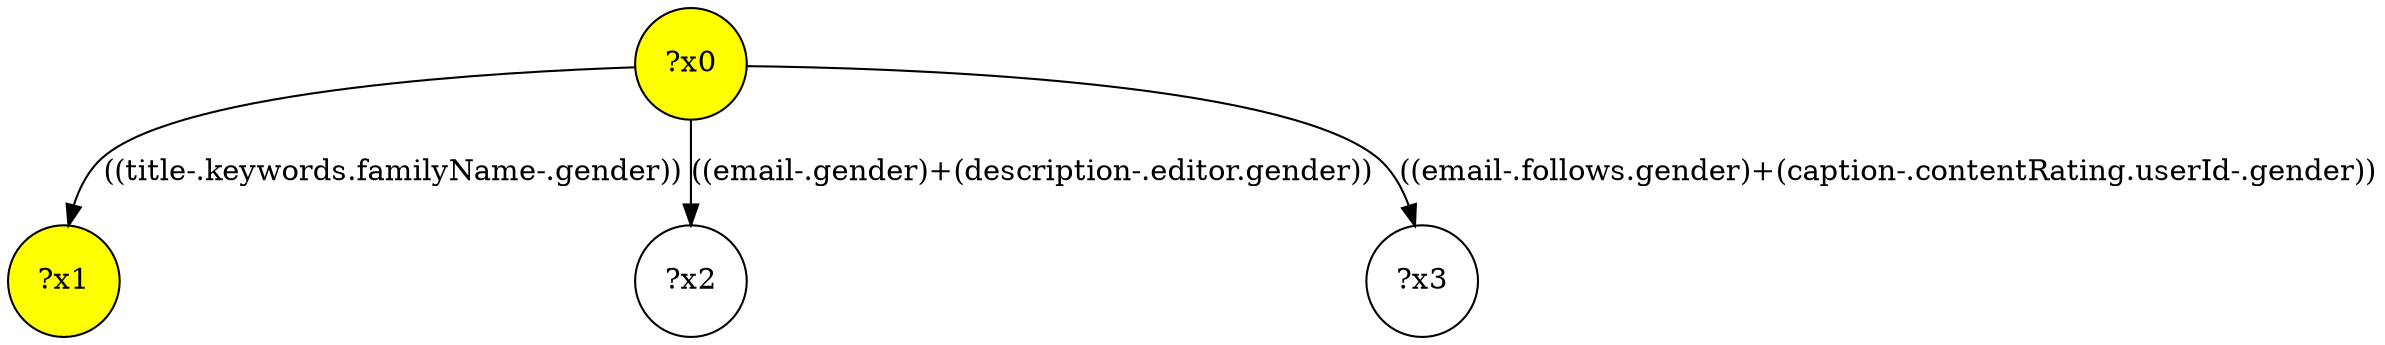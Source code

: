 digraph g {
	x0 [fillcolor="yellow", style="filled," shape=circle, label="?x0"];
	x1 [fillcolor="yellow", style="filled," shape=circle, label="?x1"];
	x0 -> x1 [label="((title-.keywords.familyName-.gender))"];
	x2 [shape=circle, label="?x2"];
	x0 -> x2 [label="((email-.gender)+(description-.editor.gender))"];
	x3 [shape=circle, label="?x3"];
	x0 -> x3 [label="((email-.follows.gender)+(caption-.contentRating.userId-.gender))"];
}

